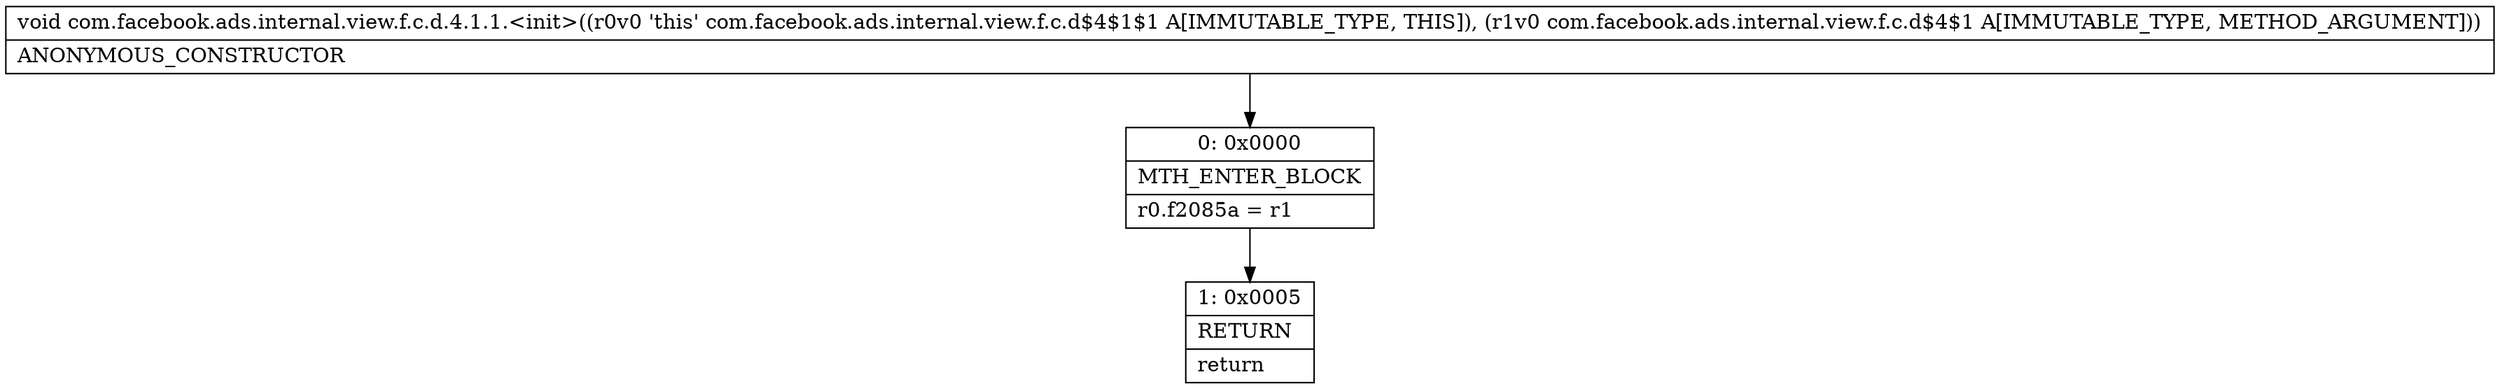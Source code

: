 digraph "CFG forcom.facebook.ads.internal.view.f.c.d.4.1.1.\<init\>(Lcom\/facebook\/ads\/internal\/view\/f\/c\/d$4$1;)V" {
Node_0 [shape=record,label="{0\:\ 0x0000|MTH_ENTER_BLOCK\l|r0.f2085a = r1\l}"];
Node_1 [shape=record,label="{1\:\ 0x0005|RETURN\l|return\l}"];
MethodNode[shape=record,label="{void com.facebook.ads.internal.view.f.c.d.4.1.1.\<init\>((r0v0 'this' com.facebook.ads.internal.view.f.c.d$4$1$1 A[IMMUTABLE_TYPE, THIS]), (r1v0 com.facebook.ads.internal.view.f.c.d$4$1 A[IMMUTABLE_TYPE, METHOD_ARGUMENT]))  | ANONYMOUS_CONSTRUCTOR\l}"];
MethodNode -> Node_0;
Node_0 -> Node_1;
}


